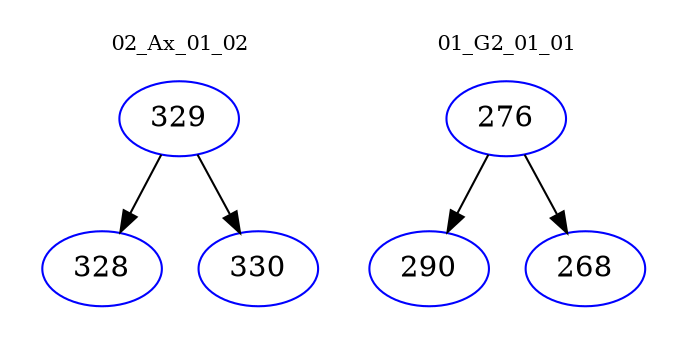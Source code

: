 digraph{
subgraph cluster_0 {
color = white
label = "02_Ax_01_02";
fontsize=10;
T0_329 [label="329", color="blue"]
T0_329 -> T0_328 [color="black"]
T0_328 [label="328", color="blue"]
T0_329 -> T0_330 [color="black"]
T0_330 [label="330", color="blue"]
}
subgraph cluster_1 {
color = white
label = "01_G2_01_01";
fontsize=10;
T1_276 [label="276", color="blue"]
T1_276 -> T1_290 [color="black"]
T1_290 [label="290", color="blue"]
T1_276 -> T1_268 [color="black"]
T1_268 [label="268", color="blue"]
}
}
